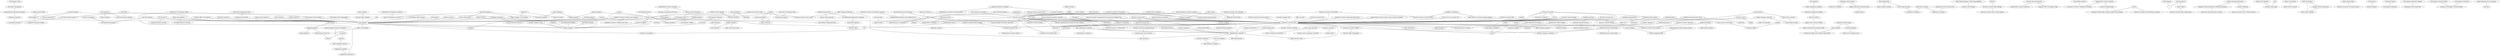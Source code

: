 strict graph  {
	"Tour Guide" -- "Executive Assistant CEO"	 [weight=2];
	"Tour Guide" -- "Undergraduate Intern"	 [weight=2];
	"Core Account Specialist" -- "General Construction Contractor"	 [weight=4];
	"Core Account Specialist" -- "Customer Service Specialist Call Center"	 [weight=4];
	"Staff Engineer" -- "Project Engineer"	 [weight=2];
	"Staff Engineer" -- "Engineering Intern"	 [weight=2];
	"Executive Assistant Coo" -- "Executive Assistant Founder"	 [weight=2];
	"Executive Assistant Coo" -- "Executive Assistant CEO"	 [weight=2];
	"Executive Personal Assistant CFO" -- "Executive Assistant"	 [weight=2];
	"Test Engineer" -- "Project Management Engineer"	 [weight=1];
	"Undergraduate Intern" -- Gis	 [weight=1];
	"Lead Civil Engineer" -- "Civil Engineer"	 [weight=3];
	"Lead Civil Engineer" -- "Civil Engineering Manager"	 [weight=3];
	"Sales Marketing Manager" -- "Office Manager"	 [weight=2];
	"Sales Marketing Manager" -- "Executive Assistant CEO"	 [weight=2];
	"Employee Relations Coordinator" -- "Administrative Assistant Account Executive"	 [weight=2];
	"Employee Relations Coordinator" -- "Account Executive"	 [weight=2];
	"Custom Home Builder" -- "Administrative Assistant"	 [weight=2];
	"Sales Coordinator" -- "Technical Assistant"	 [weight=4];
	"Sales Coordinator" -- Internship	 [weight=4];
	"Desk Operator" -- "Computer Operator"	 [weight=2];
	"Desk Operator" -- "Rural Carrier Associate"	 [weight=2];
	"Office Manager Residential" -- "Commercial Division Team Leader"	 [weight=2];
	"Office Manager Residential" -- "Sales Associate"	 [weight=2];
	"Sales Productions Specialist" -- "Executive Assistant"	 [weight=2];
	"Contract Positions: Executive Assistant" -- "Executive Assistant CEO"	 [weight=2];
	"Contract Positions: Executive Assistant" -- "Executive Assistant"	 [weight=2];
	"Marketing Publicity Intern" -- "Production Coordinator"	 [weight=2];
	"Marketing Publicity Intern" -- "Insights Innovation (Research) Intern"	 [weight=2];
	"Loan Officer" -- "Construction Project Manager"	 [weight=3];
	"Loan Officer" -- "Marketing Coordinator"	 [weight=2];
	"Loan Officer" -- "Asst National Bank Examiner"	 [weight=3];
	"Firm Administrator" -- "Project Manager Assistant"	 [weight=4];
	"Firm Administrator" -- "Post Closing Specialist"	 [weight=2];
	"Marketing Intern" -- "Intern Cannes Film Festival"	 [weight=4];
	"Marketing Intern" -- "Executive Assistant CEO"	 [weight=4];
	"Assistant Engineer" -- "Civil Engineer"	 [weight=4];
	"Assistant Engineer" -- "Electrical Supervisor"	 [weight=2];
	"Assistant Engineer" -- "Field Engineer"	 [weight=2];
	"Head Training Manager Cashier Responsibilities" -- "Assistant Store Manager"	 [weight=2];
	"Sales Representative" -- "Administrative Assistant"	 [weight=2];
	"Corporate Executive Assistant CEO" -- "Operations Accountant"	 [weight=4];
	"Pricing Coordinator" -- "Freight Brokerage Specialist"	 [weight=2];
	"Property Manager Supervisor" -- "Executive Assistant CEO"	 [weight=2];
	"Property Manager Supervisor" -- "Account Representative"	 [weight=2];
	"Property Manager Supervisor" -- "Credit Card Specialist"	 [weight=2];
	"Executive Assistant CEO President" -- "Executive Assistant CEO"	 [weight=2];
	"Executive Assistant CEO President" -- "Executive Assistant"	 [weight=2];
	"Executive Assistant CEO President" -- "Executive Assistant Chief Risk Officer"	 [weight=2];
	"Executive Assistant Executive Director" -- "Executive Assistant CEO"	 [weight=2];
	"Senior Adminstrative Assistant" -- "Billing Specialist"	 [weight=2];
	Director -- "Executive Assistant Office Manager"	 [weight=4];
	Eastlake -- "University Miami"	 [weight=4];
	"Civil Engineer Technician" -- Contractor	 [weight=1];
	"Civil Engineer Technician" -- "Cable Technician"	 [weight=1];
	"Quality Control Worker" -- "Field Engineer"	 [weight=2];
	"International Trade" -- "Administrative Coordinator"	 [weight=2];
	"Executive Assistant Founder" -- "Executive Assistant School Director"	 [weight=2];
	"Adjunct Faculty" -- "Civil Engineer"	 [weight=2];
	"Adjunct Faculty" -- "Project Engineer"	 [weight=2];
	"Executive Manager CEO" -- "Executive Assistant CEO"	 [weight=2];
	"Office Associate" -- "Executive Assistant CEO"	 [weight=2];
	"Production Assistant" -- Intern	 [weight=2];
	"Production Assistant" -- "Executive Assistant CEO"	 [weight=2];
	"Production Assistant" -- Server	 [weight=2];
	"Production Assistant" -- "Social Media Coordinator"	 [weight=2];
	"Production Assistant" -- "Production Intern Project"	 [weight=2];
	"Production Assistant" -- "Front Desk Coordinator"	 [weight=2];
	"Project Management Engineer" -- "Production Management Engineer"	 [weight=1];
	"Executive Assistant Cfos" -- "Executive Assistant CEO"	 [weight=4];
	"Engineeering Instructor" -- "Reactor Plant Supervisor"	 [weight=2];
	"Engineeering Instructor" -- "Air Conditioning Refrigeration Technician"	 [weight=1];
	Student -- "Contracting Engineer"	 [weight=1];
	Student -- "Civil Engineer Intern"	 [weight=1];
	Student -- "Prime Contractor"	 [weight=1];
	Student -- "Geotechnical Engineer"	 [weight=1];
	"Client Liaison" -- "Research Manager"	 [weight=2];
	"Client Liaison" -- "Receptionist Point Person"	 [weight=2];
	"Fairfield University Freshman Year Facilitator" -- "Assistant Executive Director"	 [weight=2];
	"Fairfield University Freshman Year Facilitator" -- "Nominated Professors Administration Entry"	 [weight=2];
	"Assistant Engineer (Civil)" -- "Project Engineer"	 [weight=1];
	"Consulting Engineer" -- "Senior Civil Engineer Contractor"	 [weight=2];
	"Consulting Engineer" -- "Project Manager | Civil Engineer"	 [weight=1];
	"Consulting Engineer" -- "Construction Engineer"	 [weight=2];
	"Consulting Engineer" -- "Senior Staff Engineer"	 [weight=1];
	"Freight Associate" -- "Youth Conservation Corps"	 [weight=1];
	"Freight Associate" -- "Tire Technician"	 [weight=1];
	"Construction Management Intern" -- "Maintenance Technician"	 [weight=3];
	"Executive Assistant CEO Americas" -- "Executive Assistant CEO"	 [weight=2];
	"Executive Assistant CEO Americas" -- "Executive Assistant"	 [weight=2];
	"Senior Engineer" -- "Construction Engineer"	 [weight=2];
	"Senior Engineer" -- "Program Engineer"	 [weight=2];
	"Account Executive" -- "Office Manager"	 [weight=2];
	"Account Executive" -- "Research Manager"	 [weight=2];
	"Account Executive" -- "Executive Assistant"	 [weight=2];
	"Assistant Engineer Acting Civil Engineer" -- Qa	 [weight=3];
	"Assistant Network Technician" -- "Administrative Assistant Supervisor"	 [weight=1];
	"Assistant Network Technician" -- "Computer Field Civil Engineer Major"	 [weight=1];
	"Executive Assistant EVP" -- "Executive Assistant SVP"	 [weight=2];
	"Executive Assistant EVP" -- "Administrative Assistant"	 [weight=2];
	"Executive Assistant EVP" -- "Executive Assistant CEO"	 [weight=2];
	"Production Intern Project" -- "Intern CFO"	 [weight=2];
	"Civil Associate II" -- "Civil Engineer"	 [weight=1];
	"Civil Associate II" -- "Graduate Research Assistant"	 [weight=1];
	"Administrative Contract Manager" -- "Associate Art Director Trafficking Coordinator"	 [weight=2];
	"Administrative Contract Manager" -- "Executive Administration"	 [weight=2];
	"Sas Programmer" -- ".."	 [weight=2];
	"Sas Programmer" -- "Project Officer"	 [weight=2];
	"Design Assistant" -- Staffing	 [weight=2];
	"Junior Engineer" -- "Assistant Project Engineer"	 [weight=4];
	"Undergraduate Research Assistant" -- "Internship Undergraduate Research"	 [weight=3];
	"Undergraduate Research Assistant" -- "Summer Autocad Technician"	 [weight=1];
	"Disability Coordinator" -- "Senior Executive Assistant Program Manager"	 [weight=2];
	"Disability Coordinator" -- "Executive Assistant Chief Risk Officer"	 [weight=2];
	"Marketing Representative" -- "Executive Assistant CEO"	 [weight=2];
	"Marketing Representative" -- Production	 [weight=2];
	"Level Civil Engineer" -- "Water Resources Engineer"	 [weight=1];
	"Executive Assistant Branch Manager" -- "Executive Assistant CFO"	 [weight=2];
	"Insights Innovation (Research) Intern" -- "Publicity Intern"	 [weight=2];
	"Internship Undergraduate Research" -- "Civil Engineer II"	 [weight=2];
	"Freight Brokerage Specialist" -- "Administrative Assistant"	 [weight=2];
	"Clinic Administrator Assistant" -- "Administrative Assistant"	 [weight=6];
	"Clinic Administrator Assistant" -- "Internship Buy Corporate"	 [weight=8];
	"Building Engineer" -- "Training Specialist"	 [weight=2];
	"Director Marketing Operations" -- "Manager Community Relations Marketing Operations"	 [weight=2];
	"Director Marketing Operations" -- "Director Marketing"	 [weight=2];
	"Ccg Advertising Account Executive" -- "Managing Editor Baltimore Dog (Published Ccg)"	 [weight=2];
	"Ccg Advertising Account Executive" -- "Office Manager"	 [weight=2];
	Carpenter -- Operator	 [weight=1];
	Carpenter -- Laborer	 [weight=1];
	"Executive Assistant Managing Directors Investment Banking Firm" -- "Temporary Assignments"	 [weight=2];
	"Executive Assistant Managing Directors Investment Banking Firm" -- "Executive Assistant CEO"	 [weight=2];
	"Executive Assistant II" -- "Human Resources Coordinator"	 [weight=2];
	"Executive Assistant II" -- "Executive Assistant"	 [weight=2];
	Operator -- "Heavy Equipment Operator"	 [weight=1];
	"Mechanical System Design" -- "System Design"	 [weight=1];
	"Mechanical System Design" -- "Structural Engineer"	 [weight=1];
	"Ejection Seat Mechanic" -- "Insurance Sales Agent"	 [weight=1];
	"Office Manager" -- Manager	 [weight=2];
	"Office Manager" -- "Legal Secretary"	 [weight=4];
	"Office Manager" -- "Accounts Payable Receivables Supervisor"	 [weight=2];
	"Office Manager" -- "Executive Assistant CEO"	 [weight=4];
	"Office Manager" -- "Human Resources Coordinator"	 [weight=2];
	"Executive Assistant CEO Maritime Autowash" -- "Managing Editor Baltimore Dog (Published Ccg)"	 [weight=2];
	"Structural Civil Engineer Nuvia" -- "Geotechnical Engineer"	 [weight=1];
	"Assistant General Manager" -- "Executive Assistant CEO"	 [weight=4];
	"Assistant General Manager" -- Founder	 [weight=4];
	"Professional Civil Engineer Contractor" -- "Senior Civil Engineer Contractor"	 [weight=2];
	"Engineering Intern" -- "Facilitate King County Cso"	 [weight=1];
	"Engineering Intern" -- "Design Engineer"	 [weight=1];
	"Swim Instructor" -- Paralegal	 [weight=2];
	"Branch Manager" -- "Project Manager"	 [weight=1];
	"Branch Manager" -- "Program Engineer"	 [weight=1];
	Paralegal -- Receptionist	 [weight=2];
	Paralegal -- Executive	 [weight=2];
	Paralegal -- "Executive Assistant CEO"	 [weight=2];
	"Field Engineer" -- "Civil Engineer"	 [weight=1];
	"Field Engineer" -- "Cooperative Education Student"	 [weight=1];
	"Civil Engineering Lead" -- "Project Manager"	 [weight=3];
	"Temporary Assignments" -- Executive	 [weight=2];
	"Commercial Interior Design Intern" -- "Assistant Campaign Coordinator"	 [weight=2];
	"Commercial Interior Design Intern" -- "Residential Interior Design Intern"	 [weight=2];
	"Executive Assistant Global Head Equity Sales" -- "Executive Assistant CEO"	 [weight=2];
	"Contracting Engineer" -- "Prime Contractor"	 [weight=1];
	"Technical Office Civil Engineer" -- "Civil Engineer"	 [weight=1];
	Ssgt -- "Insurance Sales Agent"	 [weight=1];
	Contractor -- "Project Engineer"	 [weight=1];
	"Civil Engineer Group" -- "Eto Project Management"	 [weight=3];
	Staffing -- "Executive Assistant"	 [weight=2];
	"Administrative Assistant Director Sales Company Controller" -- "Executive Assistant CEO"	 [weight=2];
	"Area Sales Rep" -- "Legal Secretary"	 [weight=4];
	"Intern Civil Engineer" -- "Shared Service Assistant"	 [weight=1];
	"Post Closing Specialist" -- "Transaction Coordinator"	 [weight=4];
	"Store Manager" -- "Administrative Assistant"	 [weight=2];
	"Store Manager" -- "Executive Assistant"	 [weight=2];
	"Assisted President Operations" -- "Administrative Assistant"	 [weight=4];
	"Assisted President Operations" -- "Executive Assistant CEO"	 [weight=4];
	"Field Technician" -- "Civil Engineer"	 [weight=2];
	"Marketing Assistant" -- "Assistant Operations Director"	 [weight=2];
	"Marketing Assistant" -- "Executive Assistant CEO"	 [weight=2];
	"Machine Operator" -- "Civil Engineer"	 [weight=2];
	"Sales Manager" -- ".."	 [weight=2];
	"Assistant Operations Director" -- "Assistant Marketing Director"	 [weight=2];
	"Disability Claims Manager" -- "Project Manager"	 [weight=2];
	"Disability Claims Manager" -- "Technical Assistant"	 [weight=4];
	"Staff Civil Engineer" -- "Senior Project Manager"	 [weight=5];
	"Staff Civil Engineer" -- "Manager Technical Operations"	 [weight=3];
	"Nanny Special Family" -- "Executive Assistant CEO Special Projects"	 [weight=2];
	"Intern Cannes Film Festival" -- "University Miami"	 [weight=4];
	"Site Supervisor" -- "Construction Project Manager"	 [weight=2];
	"Site Supervisor" -- "Project Designer"	 [weight=3];
	"Heavy Equipment Operator" -- "Engineering Assistant"	 [weight=1];
	"Computer Operator" -- "Operations Manager"	 [weight=2];
	"Manager Technical Operations" -- "Senior Project Manager"	 [weight=3];
	"Project Officer" -- "Executive Assistant Office Administrator"	 [weight=2];
	"Special Project Coordinator" -- "Customer Relations Representative"	 [weight=2];
	"Special Project Coordinator" -- "Executive Assistant"	 [weight=2];
	"Cad Engineer" -- "Material Engineer"	 [weight=1];
	"Commercial Investment Sales" -- "Commercial Division Team Leader"	 [weight=2];
	"Commercial Investment Sales" -- "Project Manager"	 [weight=2];
	Server -- Intern	 [weight=2];
	Server -- Cashier	 [weight=2];
	Server -- "Executive Assistant CEO"	 [weight=2];
	"Engineer II" -- "Project Manager | Civil Engineer"	 [weight=1];
	"Engineer II" -- "Research Assitant"	 [weight=1];
	"Accounts Manager" -- "Administrative Assistant"	 [weight=2];
	"Engineering Assistant" -- "Engineering Assistant II"	 [weight=1];
	"Maintenance Technician" -- "Civil Engineer"	 [weight=3];
	"Vocational Trainee" -- "Civil Engineer Operations"	 [weight=1];
	"Senior Executive Assistant CEO" -- "Executive Assistant CEO"	 [weight=2];
	"Accounts Payable Receivables Specialist" -- "Accounts Payable Receivables Supervisor"	 [weight=2];
	"Accounts Payable Receivables Specialist" -- "Executive Assistant CEO"	 [weight=2];
	"Production Management Engineer" -- "Executive Advisor"	 [weight=1];
	Administrator -- "Executive Assistant"	 [weight=2];
	"Professional Civil Engineer Trainee" -- "Ceg Assistant Project Engineer"	 [weight=1];
	"Professional Civil Engineer Trainee" -- "Engineering Assistant II"	 [weight=1];
	"Retail Sales Associate" -- "Transaction Coordinator"	 [weight=4];
	"Retail Sales Associate" -- "Operations Accountant"	 [weight=4];
	"Executive Assistant" -- "Executive Assistant CFO"	 [weight=2];
	"Executive Assistant" -- "Administrative Coordinator"	 [weight=2];
	"Executive Assistant" -- "Administrative Assistant"	 [weight=2];
	"Executive Assistant" -- Executive	 [weight=2];
	"Executive Assistant" -- "Executive Assistant CEO"	 [weight=4];
	"Executive Assistant" -- "Executive Administrative Assistant Executive Director"	 [weight=2];
	"Executive Assistant" -- "Assistant Vice President Sales"	 [weight=2];
	"Executive Assistant" -- "Executive Assistant VP Global Sales"	 [weight=2];
	"Executive Assistant" -- "Executive Personal Assistant"	 [weight=2];
	"Executive Assistant CEO Chairman" -- "Receptionist Point Person"	 [weight=2];
	Interim -- "Project Manager"	 [weight=3];
	Interim -- Principal	 [weight=3];
	"Executive Assistant MDs" -- "Executive Assistant CEO"	 [weight=4];
	Owner -- "Executive Assistant CEO Marketing Coordinator"	 [weight=2];
	Owner -- "Corporate Facilities Office Manager Support Team Manager"	 [weight=2];
	Engineer -- "Project Engineer"	 [weight=3];
	"Civil Engineer Radc Responsibled" -- "Civil Engineer"	 [weight=2];
	"Administrative Office Manager" -- "Programs Manager"	 [weight=4];
	"Administrative Office Manager" -- "Personal Relocation Counselor"	 [weight=4];
	"Marketing Communications Intern" -- "Staff Writer"	 [weight=2];
	"Marketing Communications Intern" -- Production	 [weight=2];
	Staff -- "Civil Engineer"	 [weight=1];
	"Civil Engineer Office Manager" -- "Civil Engineer"	 [weight=3];
	"Site Engineer" -- "Civil Engineer"	 [weight=1];
	"Inside Sales Engineer" -- "Civil Engineer"	 [weight=1];
	"Inside Sales Engineer" -- "Air Quality Research Assistant"	 [weight=1];
	"Senior Staff Engineer" -- "Civil Engineer"	 [weight=1];
	"Summer Autocad Technician" -- "Civil Engineer Intern"	 [weight=1];
	Member -- "Executive Assistant CEO"	 [weight=2];
	"Civil Engineer Operations Manager" -- "Washington Mutual Bank Teller"	 [weight=1];
	"Air Conditioning Refrigeration Technician" -- "Steam Plant Operator"	 [weight=2];
	"Manager Community Relations Marketing Operations" -- "Commercial Advertising Sales Associate"	 [weight=2];
	"Executive Advisor" -- "Sigma Process Control Certified"	 [weight=1];
	"Eto Project Management" -- "International Documentation Specialist"	 [weight=3];
	"Project Manager" -- "Civil Engineer"	 [weight=2];
	"Project Manager" -- "Navy Military Training Instructor"	 [weight=1];
	"Project Manager" -- "Executive Engineer"	 [weight=1];
	"Project Manager" -- "Executive Assistant CEO"	 [weight=2];
	"Project Manager" -- "Project Engineer"	 [weight=3];
	"Project Manager" -- "Training Specialist"	 [weight=2];
	"Rural Carrier Associate" -- "Account Representative"	 [weight=2];
	"Executive Assistant CEO" -- "Executive Assistant CFO"	 [weight=2];
	"Executive Assistant CEO" -- "Executive Assistant President"	 [weight=4];
	"Executive Assistant CEO" -- "Marketing Associate"	 [weight=2];
	"Executive Assistant CEO" -- Intern	 [weight=2];
	"Executive Assistant CEO" -- "Administrative Assistant"	 [weight=12];
	"Executive Assistant CEO" -- Executive	 [weight=4];
	"Executive Assistant CEO" -- Aesthetician	 [weight=2];
	"Executive Assistant CEO" -- "Recovery Associate"	 [weight=2];
	"Executive Assistant CEO" -- "Executive Assistant Managing Partner"	 [weight=2];
	"Executive Assistant CEO" -- "Sales Professional"	 [weight=2];
	"Executive Assistant CEO" -- "Executive Secretary Chairman"	 [weight=2];
	"Executive Assistant CEO" -- "Office Marketing Manager"	 [weight=2];
	"Executive Assistant CEO" -- "Content Manager"	 [weight=2];
	"Executive Assistant CEO" -- "Medical Records Clerk"	 [weight=2];
	"Executive Assistant CEO" -- Marketing	 [weight=2];
	"Executive Assistant CEO" -- "Operations Manager"	 [weight=2];
	"Executive Assistant CEO" -- "Billing Specialist"	 [weight=2];
	"Executive Assistant CEO" -- "Personal Relocation Counselor"	 [weight=4];
	"Executive Assistant CEO" -- "Executive Assistant VP Global Sales"	 [weight=2];
	"Executive Assistant CEO" -- "Executive Assistant VP"	 [weight=6];
	"Marketing Manager" -- "Global Financial Analyst"	 [weight=2];
	"Marketing Manager" -- "Office Marketing Manager"	 [weight=2];
	"Reactor Plant Supervisor" -- "Navy Military Training Instructor"	 [weight=2];
	"Executive Assistant Office Manager" -- "Executive Assistant CEO Leucadia National"	 [weight=4];
	"Senior Administrator" -- "General Construction Contractor"	 [weight=4];
	"Senior Administrator" -- "Administrative Assistant"	 [weight=4];
	"Cable Technician" -- "Tire Technician"	 [weight=1];
	"Civil Engineer Intern" -- President	 [weight=1];
	"Civil Engineer Intern" -- "Civil Engineer Training"	 [weight=2];
	"Asst National Bank Examiner" -- "Accounting Technician"	 [weight=3];
	"Senior Office Assistant" -- "Associate Art Director Trafficking Coordinator"	 [weight=2];
	"Recovery Associate" -- "Student Extern"	 [weight=2];
	"Sigma Process Control Certified" -- "Director Educational Consultation Tokyo"	 [weight=1];
	"Medical Associate" -- "Civil Engineer"	 [weight=1];
	"Executive Assistant Managing Partner" -- "Assistant Junior Senior Partners"	 [weight=2];
	"Civl Engineering Designer" -- "Project Engineer"	 [weight=3];
	Contract -- "Civil Engineer"	 [weight=1];
	Contract -- President	 [weight=1];
	"Ceg Assistant Project Engineer" -- "Civil Engineer"	 [weight=1];
	"Executive Assistant Operations" -- "Executive Assistant School Director"	 [weight=2];
	"Structural Engineer" -- "(Reserve) Civil Engineer Corp"	 [weight=1];
	"System Design" -- "Construction Officer Joint Taskforce Triple Nickel"	 [weight=1];
	"Senior Civil Engineer" -- "Civil Engineering Manager"	 [weight=3];
	"Executive Assistant President" -- "Executive Office Management"	 [weight=2];
	"Executive Assistant President" -- Intern	 [weight=2];
	"Executive Administration" -- "Corporate Facilities Office Manager Support Team Manager"	 [weight=2];
	"Director Educational Consultation Tokyo" -- "Construction Officer Joint Taskforce Triple Nickel"	 [weight=1];
	"Individual Consultant" -- "Civil Engineer"	 [weight=1];
	"Executive Engineer" -- "Project Engineer"	 [weight=1];
	"Executive Assistant VP" -- "Administrative Assistant"	 [weight=6];
	"Director Marketing" -- "Executive Assistant CEO (3 Month Contract)"	 [weight=2];
	"Sales Professional" -- "Assistant Campaign Coordinator"	 [weight=2];
	"Executive Assistant CFO" -- "Administrative Assistant Director"	 [weight=2];
	"College Apprenticeship Teaching Assistant" -- "Research Apprenticeship"	 [weight=2];
	"Steam Plant Operator" -- "Machinist Mate"	 [weight=2];
	"Production Intern" -- "Programming Intern"	 [weight=2];
	"Production Intern" -- Blogger	 [weight=2];
	"Assistant Junior Senior Partners" -- "Sales Associate"	 [weight=2];
	Gis -- "Assistant Civil Engineer"	 [weight=1];
	"Facilitate King County Cso" -- Laborer	 [weight=1];
	Aesthetician -- "Assistant Vice President Sales"	 [weight=2];
	"Administrative Assistant" -- "Assistant Interpreter"	 [weight=1];
	"Administrative Assistant" -- "Medical Records Clerk"	 [weight=2];
	"Administrative Assistant" -- "Office Representative"	 [weight=2];
	"Administrative Assistant" -- "Sales Associate"	 [weight=2];
	"Principal Engineer" -- "Civil Engineer"	 [weight=3];
	"Principal Engineer" -- "Project Engineer"	 [weight=3];
	"Civil Engineer Technical Drafter" -- "Assistant Civil Engineer Technical Drafter"	 [weight=1];
	"Social Worker Coordinator" -- "Assistant Civil Engineer Technical Drafter"	 [weight=1];
	"Global Marketing Services Manager" -- "Sap Sales"	 [weight=2];
	"Quality Control Inspector" -- "Civil Engineer"	 [weight=1];
	"Assistant Interpreter" -- "Water Resources Engineer"	 [weight=1];
	"Marketing Coordinator" -- "Marketing Associate"	 [weight=2];
	"Marketing Coordinator" -- "Civil Engineer"	 [weight=2];
	"Marketing Coordinator" -- "Assistant Executive Director"	 [weight=2];
	"International Documentation Specialist" -- "Operations Specialist"	 [weight=3];
	"Assistant Project Engineer" -- "Civil Engineer"	 [weight=3];
	"Civil Design Engineer" -- "Project Engineer"	 [weight=3];
	"Civil Engineer" -- "Assistant Civil Engineer"	 [weight=1];
	"Civil Engineer" -- "Project Engineer"	 [weight=2];
	"Civil Engineer" -- "Project Civil Engineer"	 [weight=3];
	"Civil Engineer" -- Principal	 [weight=3];
	"Programming Intern" -- Marketing	 [weight=2];
	"Operations Specialist" -- "Accounting Technician"	 [weight=3];
	"Project Civil Engineer" -- Qa	 [weight=3];
	"Content Manager" -- "Research Apprenticeship"	 [weight=2];
	"Social Media Coordinator" -- Intern	 [weight=2];
}
